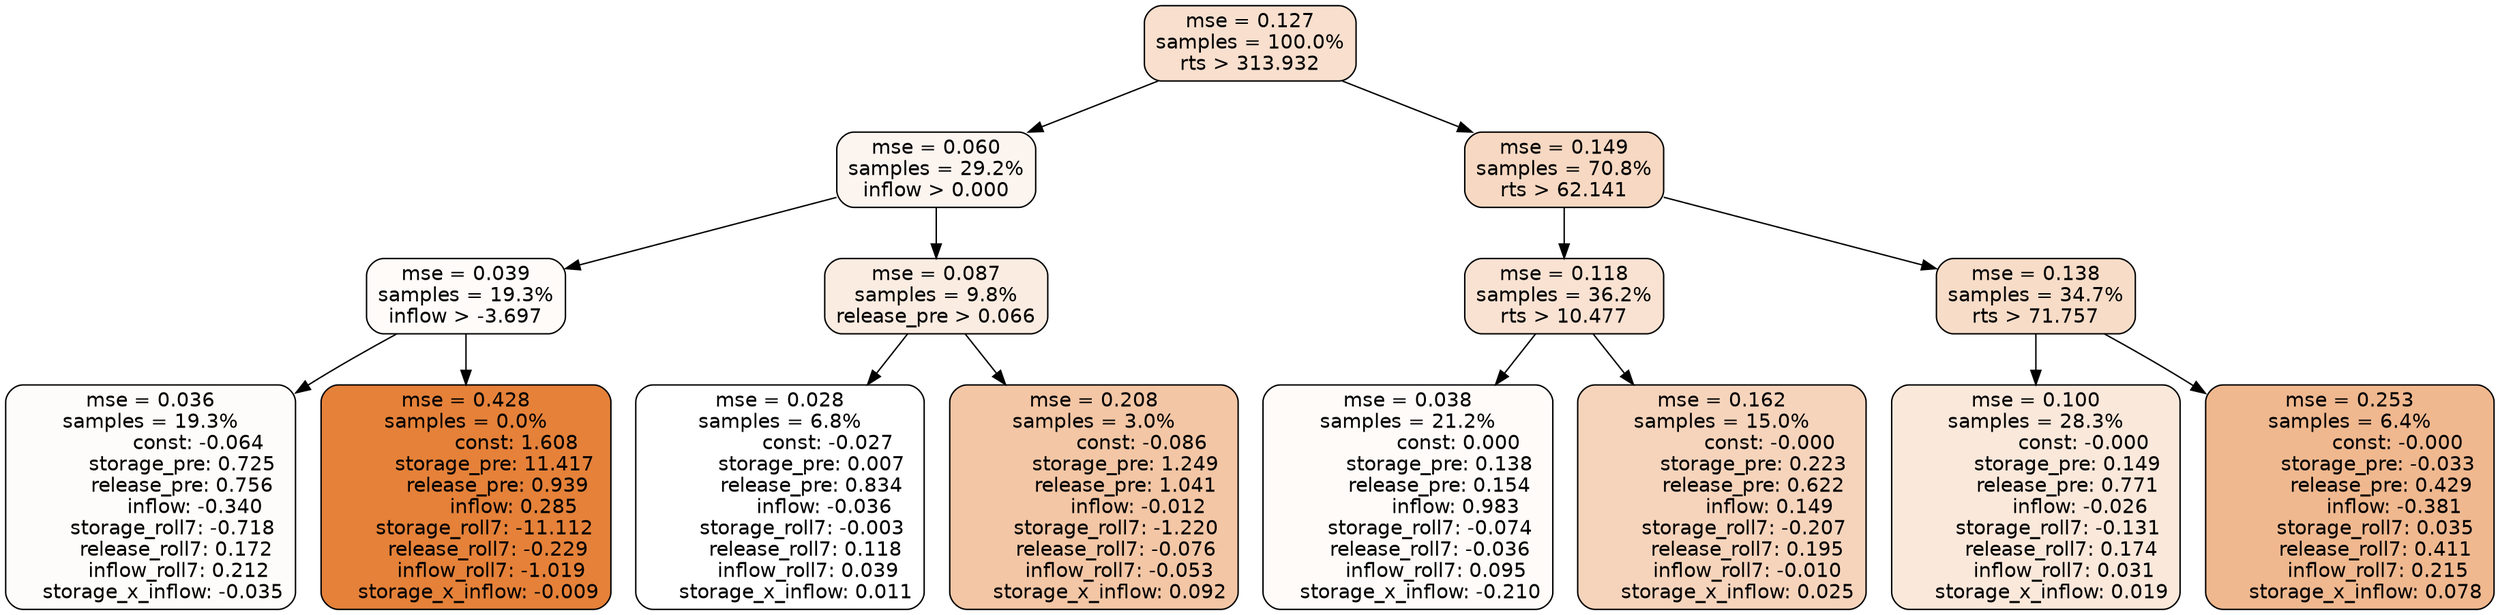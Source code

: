 digraph tree {
node [shape=rectangle, style="filled, rounded", color="black", fontname=helvetica] ;
edge [fontname=helvetica] ;
	"0" [label="mse = 0.127
samples = 100.0%
rts > 313.932", fillcolor="#f8dfce"]
	"8" [label="mse = 0.060
samples = 29.2%
inflow > 0.000", fillcolor="#fcf4ef"]
	"1" [label="mse = 0.149
samples = 70.8%
rts > 62.141", fillcolor="#f7d8c2"]
	"9" [label="mse = 0.039
samples = 19.3%
inflow > -3.697", fillcolor="#fefbf9"]
	"12" [label="mse = 0.087
samples = 9.8%
release_pre > 0.066", fillcolor="#fbece1"]
	"2" [label="mse = 0.118
samples = 36.2%
rts > 10.477", fillcolor="#f9e2d2"]
	"5" [label="mse = 0.138
samples = 34.7%
rts > 71.757", fillcolor="#f7dcc8"]
	"11" [label="mse = 0.036
samples = 19.3%
               const: -0.064
          storage_pre: 0.725
          release_pre: 0.756
              inflow: -0.340
       storage_roll7: -0.718
        release_roll7: 0.172
         inflow_roll7: 0.212
    storage_x_inflow: -0.035", fillcolor="#fefcfa"]
	"10" [label="mse = 0.428
samples = 0.0%
                const: 1.608
         storage_pre: 11.417
          release_pre: 0.939
               inflow: 0.285
      storage_roll7: -11.112
       release_roll7: -0.229
        inflow_roll7: -1.019
    storage_x_inflow: -0.009", fillcolor="#e58139"]
	"13" [label="mse = 0.028
samples = 6.8%
               const: -0.027
          storage_pre: 0.007
          release_pre: 0.834
              inflow: -0.036
       storage_roll7: -0.003
        release_roll7: 0.118
         inflow_roll7: 0.039
     storage_x_inflow: 0.011", fillcolor="#ffffff"]
	"14" [label="mse = 0.208
samples = 3.0%
               const: -0.086
          storage_pre: 1.249
          release_pre: 1.041
              inflow: -0.012
       storage_roll7: -1.220
       release_roll7: -0.076
        inflow_roll7: -0.053
     storage_x_inflow: 0.092", fillcolor="#f3c6a5"]
	"3" [label="mse = 0.038
samples = 21.2%
                const: 0.000
          storage_pre: 0.138
          release_pre: 0.154
               inflow: 0.983
       storage_roll7: -0.074
       release_roll7: -0.036
         inflow_roll7: 0.095
    storage_x_inflow: -0.210", fillcolor="#fefbf9"]
	"4" [label="mse = 0.162
samples = 15.0%
               const: -0.000
          storage_pre: 0.223
          release_pre: 0.622
               inflow: 0.149
       storage_roll7: -0.207
        release_roll7: 0.195
        inflow_roll7: -0.010
     storage_x_inflow: 0.025", fillcolor="#f6d4bc"]
	"7" [label="mse = 0.100
samples = 28.3%
               const: -0.000
          storage_pre: 0.149
          release_pre: 0.771
              inflow: -0.026
       storage_roll7: -0.131
        release_roll7: 0.174
         inflow_roll7: 0.031
     storage_x_inflow: 0.019", fillcolor="#fae8db"]
	"6" [label="mse = 0.253
samples = 6.4%
               const: -0.000
         storage_pre: -0.033
          release_pre: 0.429
              inflow: -0.381
        storage_roll7: 0.035
        release_roll7: 0.411
         inflow_roll7: 0.215
     storage_x_inflow: 0.078", fillcolor="#f0b88f"]

	"0" -> "1"
	"0" -> "8"
	"8" -> "9"
	"8" -> "12"
	"1" -> "2"
	"1" -> "5"
	"9" -> "10"
	"9" -> "11"
	"12" -> "13"
	"12" -> "14"
	"2" -> "3"
	"2" -> "4"
	"5" -> "6"
	"5" -> "7"
}
